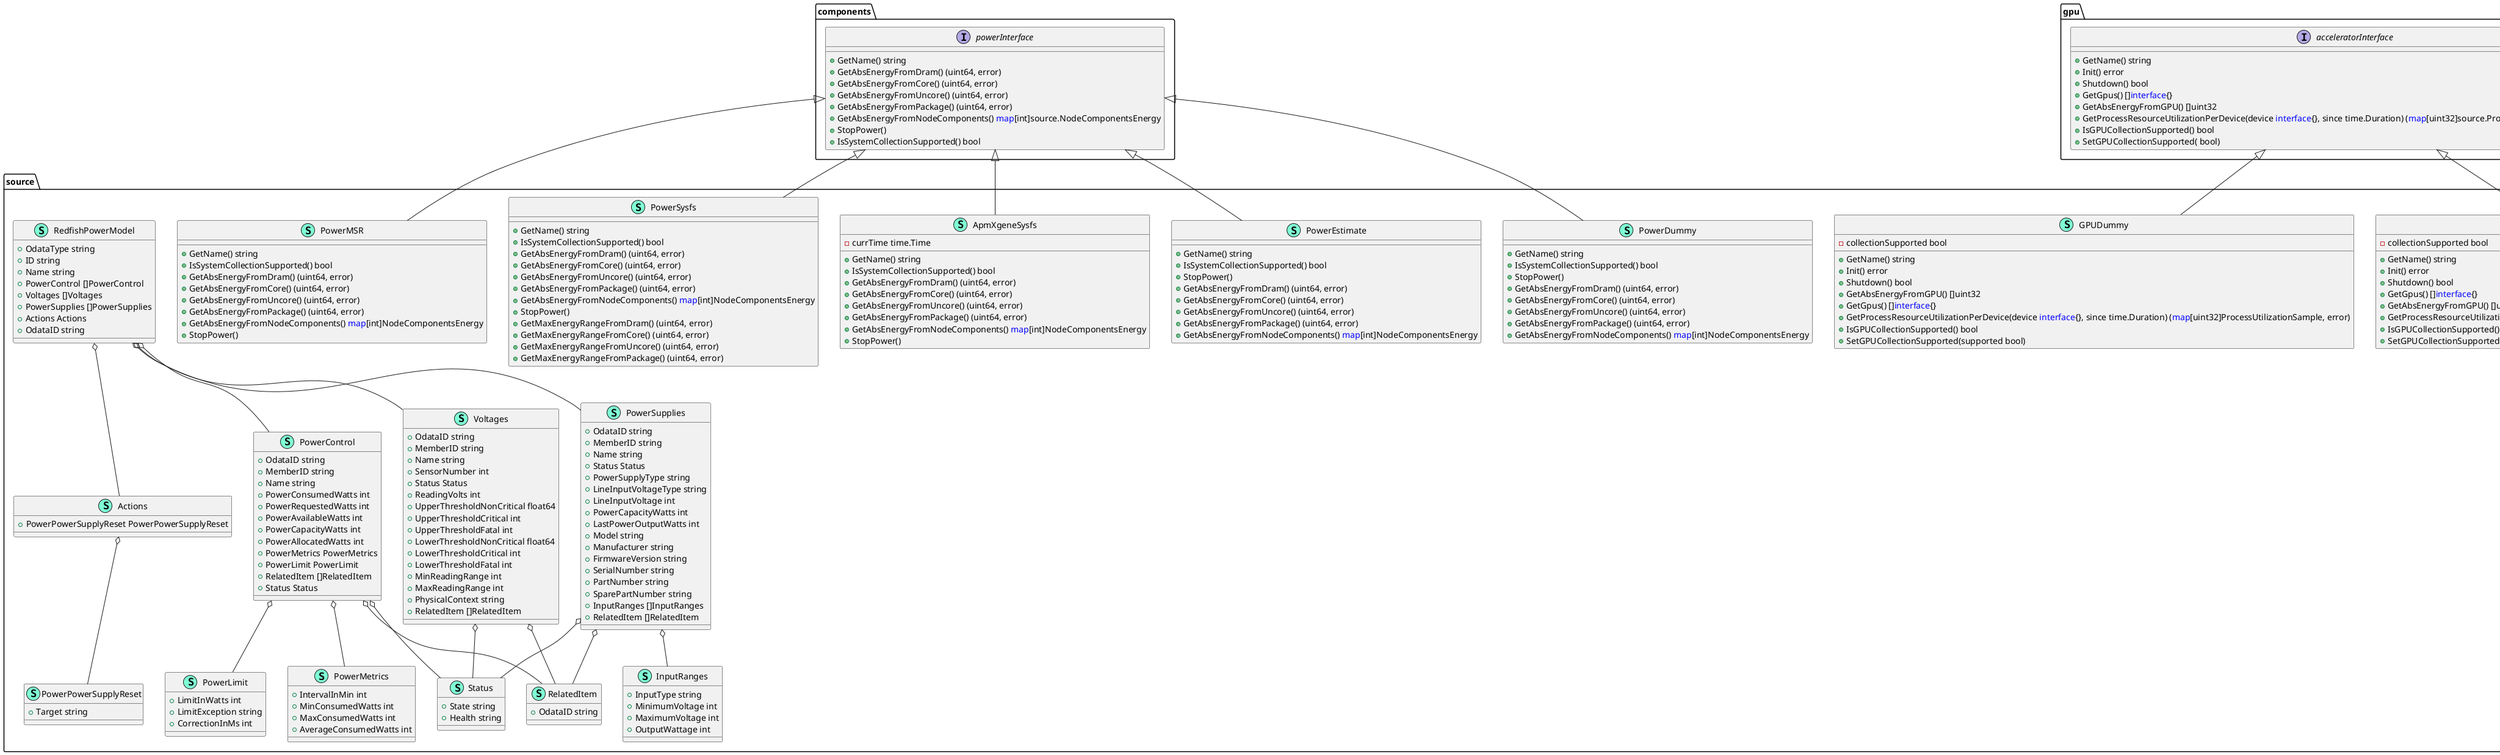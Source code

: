 @startuml
namespace components {
    interface powerInterface  {
        + GetName() string
        + GetAbsEnergyFromDram() (uint64, error)
        + GetAbsEnergyFromCore() (uint64, error)
        + GetAbsEnergyFromUncore() (uint64, error)
        + GetAbsEnergyFromPackage() (uint64, error)
        + GetAbsEnergyFromNodeComponents() <font color=blue>map</font>[int]source.NodeComponentsEnergy
        + StopPower()
        + IsSystemCollectionSupported() bool

    }
}



namespace gpu {
    interface acceleratorInterface  {
        + GetName() string
        + Init() error
        + Shutdown() bool
        + GetGpus() []<font color=blue>interface</font>{}
        + GetAbsEnergyFromGPU() []uint32
        + GetProcessResourceUtilizationPerDevice(device <font color=blue>interface</font>{}, since time.Duration) (<font color=blue>map</font>[uint32]source.ProcessUtilizationSample, error)
        + IsGPUCollectionSupported() bool
        + SetGPUCollectionSupported( bool)

    }
}



namespace platform {
    class dummy << (S,Aquamarine) >> {
        + GetName() string
        + IsSystemCollectionSupported() bool
        + StopPower()
        + GetAbsEnergyFromPlatform() (<font color=blue>map</font>[string]float64, error)

    }
    interface powerInterface  {
        + GetName() string
        + GetAbsEnergyFromPlatform() (<font color=blue>map</font>[string]float64, error)
        + StopPower()
        + IsSystemCollectionSupported() bool

    }
}

"platform.powerInterface" <|-- "platform.dummy"


namespace qat {
    interface qatInterface  {
        + Init() error
        + Shutdown() bool
        + GetQATs() <font color=blue>map</font>[string]<font color=blue>interface</font>{}
        + GetQATUtilization(device <font color=blue>map</font>[string]<font color=blue>interface</font>{}) (<font color=blue>map</font>[string]source.DeviceUtilizationSample, error)
        + IsQATCollectionSupported() bool
        + SetQATCollectionSupported( bool)

    }
}



namespace source {
    class ACPI << (S,Aquamarine) >> {
        - powerPath string

        + CollectEnergy bool

        + GetName() string
        + StopPower()
        + GetCPUCoreFrequency() <font color=blue>map</font>[int32]uint64
        + IsSystemCollectionSupported() bool
        + IsHWMONCollectionSupported() bool
        + GetAbsEnergyFromPlatform() (<font color=blue>map</font>[string]float64, error)

    }
    class Actions << (S,Aquamarine) >> {
        + PowerPowerSupplyReset PowerPowerSupplyReset

    }
    class ApmXgeneSysfs << (S,Aquamarine) >> {
        - currTime time.Time

        + GetName() string
        + IsSystemCollectionSupported() bool
        + GetAbsEnergyFromDram() (uint64, error)
        + GetAbsEnergyFromCore() (uint64, error)
        + GetAbsEnergyFromUncore() (uint64, error)
        + GetAbsEnergyFromPackage() (uint64, error)
        + GetAbsEnergyFromNodeComponents() <font color=blue>map</font>[int]NodeComponentsEnergy
        + StopPower()

    }
    class DeviceUtilizationSample << (S,Aquamarine) >> {
        + SampleCnt uint64
        + PciTransCnt uint64
        + Latency uint64
        + BwIn uint64
        + BwOut uint64
        + CprUtil uint64
        + DcprUtil uint64
        + XltUtil uint64
        + CphUtil uint64
        + AthUtil uint64

    }
    class GPUDummy << (S,Aquamarine) >> {
        - collectionSupported bool

        + GetName() string
        + Init() error
        + Shutdown() bool
        + GetAbsEnergyFromGPU() []uint32
        + GetGpus() []<font color=blue>interface</font>{}
        + GetProcessResourceUtilizationPerDevice(device <font color=blue>interface</font>{}, since time.Duration) (<font color=blue>map</font>[uint32]ProcessUtilizationSample, error)
        + IsGPUCollectionSupported() bool
        + SetGPUCollectionSupported(supported bool)

    }
    class GPUNvml << (S,Aquamarine) >> {
        - collectionSupported bool

        + GetName() string
        + Init() error
        + Shutdown() bool
        + GetGpus() []<font color=blue>interface</font>{}
        + GetAbsEnergyFromGPU() []uint32
        + GetProcessResourceUtilizationPerDevice(device <font color=blue>interface</font>{}, since time.Duration) (<font color=blue>map</font>[uint32]ProcessUtilizationSample, error)
        + IsGPUCollectionSupported() bool
        + SetGPUCollectionSupported(supported bool)

    }
    class InputRanges << (S,Aquamarine) >> {
        + InputType string
        + MinimumVoltage int
        + MaximumVoltage int
        + OutputWattage int

    }
    class NodeComponentsEnergy << (S,Aquamarine) >> {
        + Core uint64
        + DRAM uint64
        + Uncore uint64
        + Pkg uint64

        + String() string

    }
    class PowerControl << (S,Aquamarine) >> {
        + OdataID string
        + MemberID string
        + Name string
        + PowerConsumedWatts int
        + PowerRequestedWatts int
        + PowerAvailableWatts int
        + PowerCapacityWatts int
        + PowerAllocatedWatts int
        + PowerMetrics PowerMetrics
        + PowerLimit PowerLimit
        + RelatedItem []RelatedItem
        + Status Status

    }
    class PowerDummy << (S,Aquamarine) >> {
        + GetName() string
        + IsSystemCollectionSupported() bool
        + StopPower()
        + GetAbsEnergyFromDram() (uint64, error)
        + GetAbsEnergyFromCore() (uint64, error)
        + GetAbsEnergyFromUncore() (uint64, error)
        + GetAbsEnergyFromPackage() (uint64, error)
        + GetAbsEnergyFromNodeComponents() <font color=blue>map</font>[int]NodeComponentsEnergy

    }
    class PowerEstimate << (S,Aquamarine) >> {
        + GetName() string
        + IsSystemCollectionSupported() bool
        + StopPower()
        + GetAbsEnergyFromDram() (uint64, error)
        + GetAbsEnergyFromCore() (uint64, error)
        + GetAbsEnergyFromUncore() (uint64, error)
        + GetAbsEnergyFromPackage() (uint64, error)
        + GetAbsEnergyFromNodeComponents() <font color=blue>map</font>[int]NodeComponentsEnergy

    }
    class PowerEstimateData << (S,Aquamarine) >> {
        + Architecture string
        + MinWatts float64
        + MaxWatts float64
        + PerGBWatts float64

    }
    class PowerHMC << (S,Aquamarine) >> {
        + GetName() string
        + StopPower()
        + IsSystemCollectionSupported() bool
        + GetAbsEnergyFromPlatform() (<font color=blue>map</font>[string]float64, error)

    }
    class PowerLimit << (S,Aquamarine) >> {
        + LimitInWatts int
        + LimitException string
        + CorrectionInMs int

    }
    class PowerMSR << (S,Aquamarine) >> {
        + GetName() string
        + IsSystemCollectionSupported() bool
        + GetAbsEnergyFromDram() (uint64, error)
        + GetAbsEnergyFromCore() (uint64, error)
        + GetAbsEnergyFromUncore() (uint64, error)
        + GetAbsEnergyFromPackage() (uint64, error)
        + GetAbsEnergyFromNodeComponents() <font color=blue>map</font>[int]NodeComponentsEnergy
        + StopPower()

    }
    class PowerMetrics << (S,Aquamarine) >> {
        + IntervalInMin int
        + MinConsumedWatts int
        + MaxConsumedWatts int
        + AverageConsumedWatts int

    }
    class PowerPowerSupplyReset << (S,Aquamarine) >> {
        + Target string

    }
    class PowerSupplies << (S,Aquamarine) >> {
        + OdataID string
        + MemberID string
        + Name string
        + Status Status
        + PowerSupplyType string
        + LineInputVoltageType string
        + LineInputVoltage int
        + PowerCapacityWatts int
        + LastPowerOutputWatts int
        + Model string
        + Manufacturer string
        + FirmwareVersion string
        + SerialNumber string
        + PartNumber string
        + SparePartNumber string
        + InputRanges []InputRanges
        + RelatedItem []RelatedItem

    }
    class PowerSysfs << (S,Aquamarine) >> {
        + GetName() string
        + IsSystemCollectionSupported() bool
        + GetAbsEnergyFromDram() (uint64, error)
        + GetAbsEnergyFromCore() (uint64, error)
        + GetAbsEnergyFromUncore() (uint64, error)
        + GetAbsEnergyFromPackage() (uint64, error)
        + GetAbsEnergyFromNodeComponents() <font color=blue>map</font>[int]NodeComponentsEnergy
        + StopPower()
        + GetMaxEnergyRangeFromDram() (uint64, error)
        + GetMaxEnergyRangeFromCore() (uint64, error)
        + GetMaxEnergyRangeFromUncore() (uint64, error)
        + GetMaxEnergyRangeFromPackage() (uint64, error)

    }
    class ProcessUtilizationSample << (S,Aquamarine) >> {
        + Pid uint32
        + TimeStamp uint64
        + SmUtil uint32
        + MemUtil uint32
        + EncUtil uint32
        + DecUtil uint32

    }
    class QATTelemetry << (S,Aquamarine) >> {
        - collectionSupported bool

        + GetName() string
        + Init() error
        + GetQATUtilization(devices <font color=blue>map</font>[string]<font color=blue>interface</font>{}) (<font color=blue>map</font>[string]DeviceUtilizationSample, error)
        + Shutdown() bool
        + GetQATs() <font color=blue>map</font>[string]<font color=blue>interface</font>{}
        + IsQATCollectionSupported() bool
        + SetQATCollectionSupported(supported bool)

    }
    class RedFishClient << (S,Aquamarine) >> {
        - accessInfo RedfishAccessInfo
        - systems []*RedfishSystemPowerResult
        - ticker *time.Ticker
        - probeInterval time.Duration
        - mutex sync.Mutex

        + GetName() string
        + IsSystemCollectionSupported() bool
        + GetAbsEnergyFromPlatform() (<font color=blue>map</font>[string]float64, error)
        + StopPower()

    }
    class RedfishAccessInfo << (S,Aquamarine) >> {
        + Username string
        + Password string
        + Host string

    }
    class RedfishPowerModel << (S,Aquamarine) >> {
        + OdataType string
        + ID string
        + Name string
        + PowerControl []PowerControl
        + Voltages []Voltages
        + PowerSupplies []PowerSupplies
        + Actions Actions
        + OdataID string

    }
    class RedfishSystemModel << (S,Aquamarine) >> {
        + OdataContext string
        + OdataID string
        + OdataType string
        + Description string
        + Members []<font color=blue>struct</font>{string}
        + MembersOdataCount int
        + Name string

    }
    class RedfishSystemPowerResult << (S,Aquamarine) >> {
        - system string
        - consumedWatts int
        - timestamp time.Time

    }
    class RelatedItem << (S,Aquamarine) >> {
        + OdataID string

    }
    class Status << (S,Aquamarine) >> {
        + State string
        + Health string

    }
    class Voltages << (S,Aquamarine) >> {
        + OdataID string
        + MemberID string
        + Name string
        + SensorNumber int
        + Status Status
        + ReadingVolts int
        + UpperThresholdNonCritical float64
        + UpperThresholdCritical int
        + UpperThresholdFatal int
        + LowerThresholdNonCritical float64
        + LowerThresholdCritical int
        + LowerThresholdFatal int
        + MinReadingRange int
        + MaxReadingRange int
        + PhysicalContext string
        + RelatedItem []RelatedItem

    }
    class qatDevInfo << (S,Aquamarine) >> {
        - addr string
        - datafile *os.File

    }
}

"platform.powerInterface" <|-- "source.ACPI"
"components.powerInterface" <|-- "source.ApmXgeneSysfs"
"gpu.acceleratorInterface" <|-- "source.GPUDummy"
"gpu.acceleratorInterface" <|-- "source.GPUNvml"
"components.powerInterface" <|-- "source.PowerDummy"
"components.powerInterface" <|-- "source.PowerEstimate"
"platform.powerInterface" <|-- "source.PowerHMC"
"components.powerInterface" <|-- "source.PowerMSR"
"components.powerInterface" <|-- "source.PowerSysfs"
"qat.qatInterface" <|-- "source.QATTelemetry"
"platform.powerInterface" <|-- "source.RedFishClient"

"source.Actions" o-- "source.PowerPowerSupplyReset"
"source.PowerControl" o-- "source.PowerLimit"
"source.PowerControl" o-- "source.PowerMetrics"
"source.PowerControl" o-- "source.RelatedItem"
"source.PowerControl" o-- "source.Status"
"source.PowerSupplies" o-- "source.InputRanges"
"source.PowerSupplies" o-- "source.RelatedItem"
"source.PowerSupplies" o-- "source.Status"
"source.RedfishPowerModel" o-- "source.Actions"
"source.RedfishPowerModel" o-- "source.PowerControl"
"source.RedfishPowerModel" o-- "source.PowerSupplies"
"source.RedfishPowerModel" o-- "source.Voltages"
"source.Voltages" o-- "source.RelatedItem"
"source.Voltages" o-- "source.Status"

@enduml
